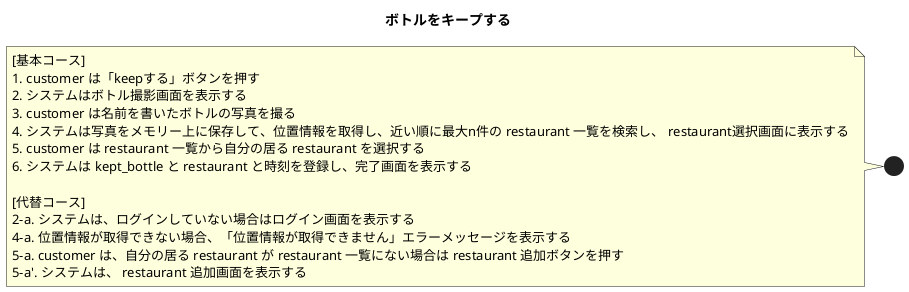 @startuml

title ボトルをキープする

note left
[基本コース]
1. customer は「keepする」ボタンを押す
2. システムはボトル撮影画面を表示する
3. customer は名前を書いたボトルの写真を撮る
4. システムは写真をメモリー上に保存して、位置情報を取得し、近い順に最大n件の restaurant 一覧を検索し、 restaurant選択画面に表示する
5. customer は restaurant 一覧から自分の居る restaurant を選択する
6. システムは kept_bottle と restaurant と時刻を登録し、完了画面を表示する

[代替コース]
2-a. システムは、ログインしていない場合はログイン画面を表示する
4-a. 位置情報が取得できない場合、「位置情報が取得できません」エラーメッセージを表示する
5-a. customer は、自分の居る restaurant が restaurant 一覧にない場合は restaurant 追加ボタンを押す
5-a'. システムは、 restaurant 追加画面を表示する
end note

@enduml
